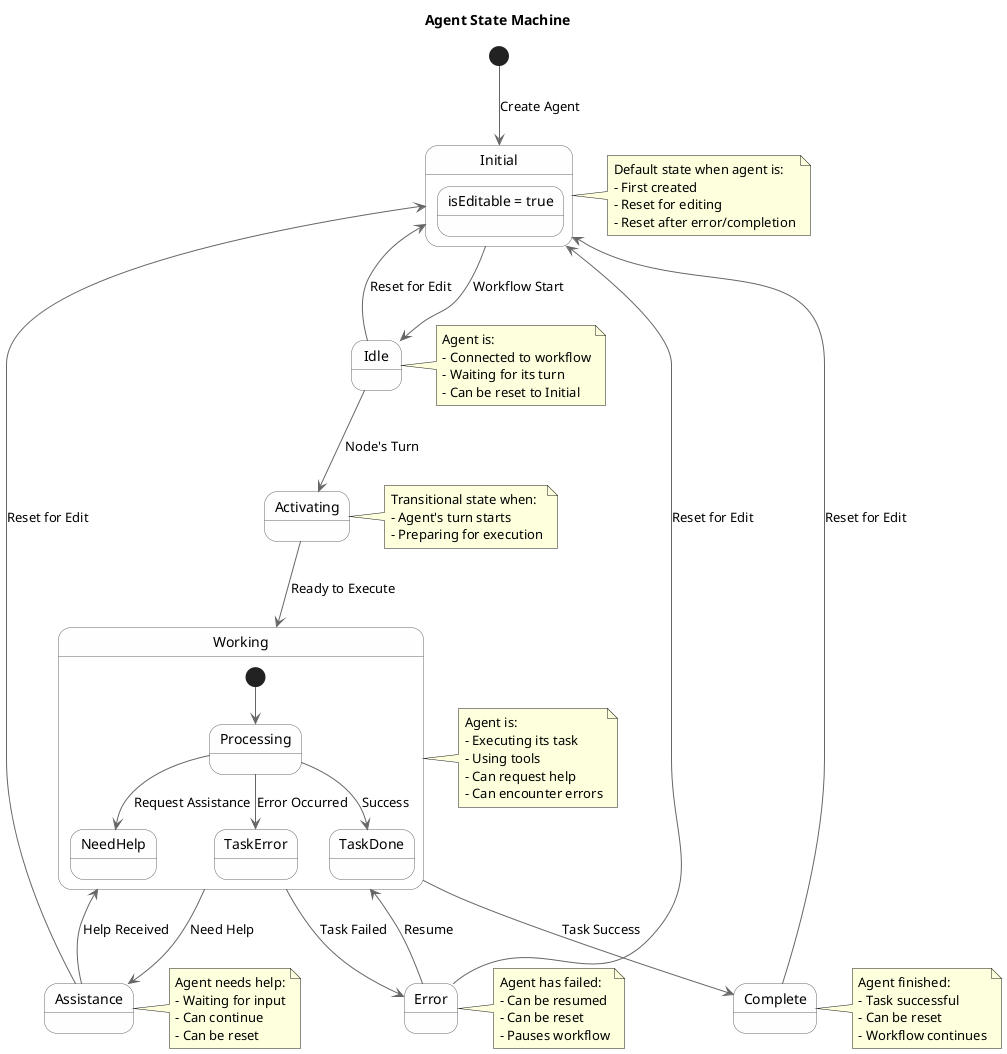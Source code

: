 @startuml Agent State Machine

' Purpose: This diagram illustrates the runtime states of agents in the system.
' It reflects the actual implementation in agent-store.ts.

' Styling
skinparam StateBackgroundColor #FEFEFE
skinparam StateBorderColor #666666
skinparam ArrowColor #666666
skinparam StateStartColor #445566
skinparam StateEndColor #445566

' Title
title Agent State Machine

' States
[*] --> Initial : Create Agent

state Initial {
    state "isEditable = true" as Editable
}

Initial --> Idle : Workflow Start
Idle --> Initial : Reset for Edit
Idle --> Activating : Node's Turn
Activating --> Working : Ready to Execute

state Working {
    [*] --> Processing
    Processing --> NeedHelp : Request Assistance
    Processing --> TaskError : Error Occurred
    Processing --> TaskDone : Success
}

Working --> Complete : Task Success
Working --> Error : Task Failed
Working --> Assistance : Need Help

Error --> Working : Resume
Error --> Initial : Reset for Edit

Assistance --> Working : Help Received
Assistance --> Initial : Reset for Edit

Complete --> Initial : Reset for Edit

' Notes
note right of Initial
  Default state when agent is:
  - First created
  - Reset for editing
  - Reset after error/completion
end note

note right of Idle
  Agent is:
  - Connected to workflow
  - Waiting for its turn
  - Can be reset to Initial
end note

note right of Activating
  Transitional state when:
  - Agent's turn starts
  - Preparing for execution
end note

note right of Working
  Agent is:
  - Executing its task
  - Using tools
  - Can request help
  - Can encounter errors
end note

note right of Error
  Agent has failed:
  - Can be resumed
  - Can be reset
  - Pauses workflow
end note

note right of Assistance
  Agent needs help:
  - Waiting for input
  - Can continue
  - Can be reset
end note

note right of Complete
  Agent finished:
  - Task successful
  - Can be reset
  - Workflow continues
end note

@enduml
